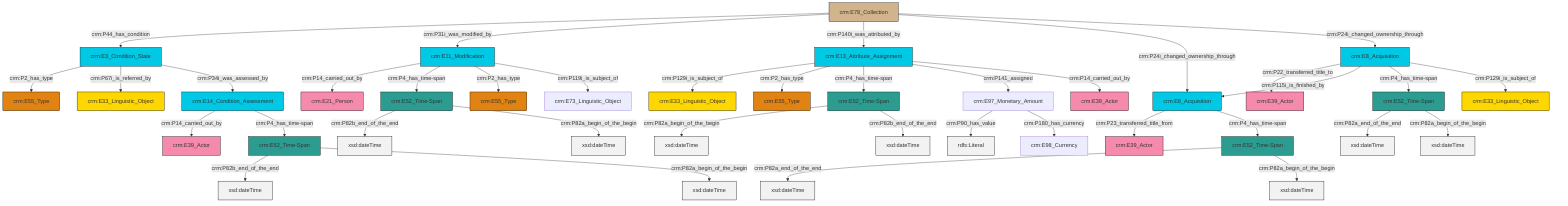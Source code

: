 graph TD
classDef Literal fill:#f2f2f2,stroke:#000000;
classDef CRM_Entity fill:#FFFFFF,stroke:#000000;
classDef Temporal_Entity fill:#00C9E6, stroke:#000000;
classDef Type fill:#E18312, stroke:#000000;
classDef Time-Span fill:#2C9C91, stroke:#000000;
classDef Appellation fill:#FFEB7F, stroke:#000000;
classDef Place fill:#008836, stroke:#000000;
classDef Persistent_Item fill:#B266B2, stroke:#000000;
classDef Conceptual_Object fill:#FFD700, stroke:#000000;
classDef Physical_Thing fill:#D2B48C, stroke:#000000;
classDef Actor fill:#f58aad, stroke:#000000;
classDef PC_Classes fill:#4ce600, stroke:#000000;
classDef Multi fill:#cccccc,stroke:#000000;

0["crm:E52_Time-Span"]:::Time-Span -->|crm:P82a_end_of_the_end| 1[xsd:dateTime]:::Literal
2["crm:E78_Collection"]:::Physical_Thing -->|crm:P44_has_condition| 8["crm:E3_Condition_State"]:::Temporal_Entity
9["crm:E11_Modification"]:::Temporal_Entity -->|crm:P14_carried_out_by| 6["crm:E21_Person"]:::Actor
0["crm:E52_Time-Span"]:::Time-Span -->|crm:P82a_begin_of_the_begin| 11[xsd:dateTime]:::Literal
12["crm:E13_Attribute_Assignment"]:::Temporal_Entity -->|crm:P129i_is_subject_of| 13["crm:E33_Linguistic_Object"]:::Conceptual_Object
18["crm:E8_Acquisition"]:::Temporal_Entity -->|crm:P22_transferred_title_to| 19["crm:E39_Actor"]:::Actor
20["crm:E52_Time-Span"]:::Time-Span -->|crm:P82a_begin_of_the_begin| 21[xsd:dateTime]:::Literal
8["crm:E3_Condition_State"]:::Temporal_Entity -->|crm:P2_has_type| 22["crm:E55_Type"]:::Type
12["crm:E13_Attribute_Assignment"]:::Temporal_Entity -->|crm:P2_has_type| 14["crm:E55_Type"]:::Type
18["crm:E8_Acquisition"]:::Temporal_Entity -->|crm:P115i_is_finished_by| 4["crm:E8_Acquisition"]:::Temporal_Entity
24["crm:E52_Time-Span"]:::Time-Span -->|crm:P82a_end_of_the_end| 25[xsd:dateTime]:::Literal
26["crm:E52_Time-Span"]:::Time-Span -->|crm:P82b_end_of_the_end| 27[xsd:dateTime]:::Literal
20["crm:E52_Time-Span"]:::Time-Span -->|crm:P82b_end_of_the_end| 29[xsd:dateTime]:::Literal
2["crm:E78_Collection"]:::Physical_Thing -->|crm:P31i_was_modified_by| 9["crm:E11_Modification"]:::Temporal_Entity
8["crm:E3_Condition_State"]:::Temporal_Entity -->|crm:P67i_is_referred_by| 33["crm:E33_Linguistic_Object"]:::Conceptual_Object
9["crm:E11_Modification"]:::Temporal_Entity -->|crm:P4_has_time-span| 36["crm:E52_Time-Span"]:::Time-Span
2["crm:E78_Collection"]:::Physical_Thing -->|crm:P140i_was_attributed_by| 12["crm:E13_Attribute_Assignment"]:::Temporal_Entity
36["crm:E52_Time-Span"]:::Time-Span -->|crm:P82b_end_of_the_end| 37[xsd:dateTime]:::Literal
18["crm:E8_Acquisition"]:::Temporal_Entity -->|crm:P4_has_time-span| 0["crm:E52_Time-Span"]:::Time-Span
4["crm:E8_Acquisition"]:::Temporal_Entity -->|crm:P23_transferred_title_from| 42["crm:E39_Actor"]:::Actor
4["crm:E8_Acquisition"]:::Temporal_Entity -->|crm:P4_has_time-span| 24["crm:E52_Time-Span"]:::Time-Span
12["crm:E13_Attribute_Assignment"]:::Temporal_Entity -->|crm:P4_has_time-span| 20["crm:E52_Time-Span"]:::Time-Span
30["crm:E14_Condition_Assessment"]:::Temporal_Entity -->|crm:P14_carried_out_by| 43["crm:E39_Actor"]:::Actor
36["crm:E52_Time-Span"]:::Time-Span -->|crm:P82a_begin_of_the_begin| 50[xsd:dateTime]:::Literal
18["crm:E8_Acquisition"]:::Temporal_Entity -->|crm:P129i_is_subject_of| 48["crm:E33_Linguistic_Object"]:::Conceptual_Object
26["crm:E52_Time-Span"]:::Time-Span -->|crm:P82a_begin_of_the_begin| 53[xsd:dateTime]:::Literal
9["crm:E11_Modification"]:::Temporal_Entity -->|crm:P2_has_type| 55["crm:E55_Type"]:::Type
8["crm:E3_Condition_State"]:::Temporal_Entity -->|crm:P34i_was_assessed_by| 30["crm:E14_Condition_Assessment"]:::Temporal_Entity
2["crm:E78_Collection"]:::Physical_Thing -->|crm:P24i_changed_ownership_through| 4["crm:E8_Acquisition"]:::Temporal_Entity
45["crm:E97_Monetary_Amount"]:::Default -->|crm:P90_has_value| 58[rdfs:Literal]:::Literal
12["crm:E13_Attribute_Assignment"]:::Temporal_Entity -->|crm:P141_assigned| 45["crm:E97_Monetary_Amount"]:::Default
12["crm:E13_Attribute_Assignment"]:::Temporal_Entity -->|crm:P14_carried_out_by| 34["crm:E39_Actor"]:::Actor
45["crm:E97_Monetary_Amount"]:::Default -->|crm:P180_has_currency| 16["crm:E98_Currency"]:::Default
24["crm:E52_Time-Span"]:::Time-Span -->|crm:P82a_begin_of_the_begin| 59[xsd:dateTime]:::Literal
2["crm:E78_Collection"]:::Physical_Thing -->|crm:P24i_changed_ownership_through| 18["crm:E8_Acquisition"]:::Temporal_Entity
30["crm:E14_Condition_Assessment"]:::Temporal_Entity -->|crm:P4_has_time-span| 26["crm:E52_Time-Span"]:::Time-Span
9["crm:E11_Modification"]:::Temporal_Entity -->|crm:P119i_is_subject_of| 38["crm:E73_Linguistic_Object"]:::Default